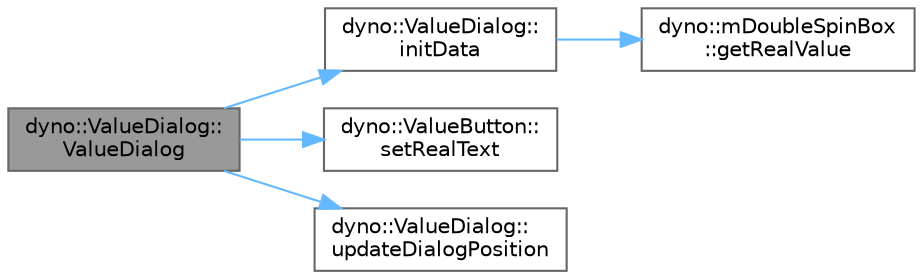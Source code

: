 digraph "dyno::ValueDialog::ValueDialog"
{
 // LATEX_PDF_SIZE
  bgcolor="transparent";
  edge [fontname=Helvetica,fontsize=10,labelfontname=Helvetica,labelfontsize=10];
  node [fontname=Helvetica,fontsize=10,shape=box,height=0.2,width=0.4];
  rankdir="LR";
  Node1 [id="Node000001",label="dyno::ValueDialog::\lValueDialog",height=0.2,width=0.4,color="gray40", fillcolor="grey60", style="filled", fontcolor="black",tooltip=" "];
  Node1 -> Node2 [id="edge1_Node000001_Node000002",color="steelblue1",style="solid",tooltip=" "];
  Node2 [id="Node000002",label="dyno::ValueDialog::\linitData",height=0.2,width=0.4,color="grey40", fillcolor="white", style="filled",URL="$classdyno_1_1_value_dialog.html#a8fddf18da1b2b41482abc27ee2ecea14",tooltip=" "];
  Node2 -> Node3 [id="edge2_Node000002_Node000003",color="steelblue1",style="solid",tooltip=" "];
  Node3 [id="Node000003",label="dyno::mDoubleSpinBox\l::getRealValue",height=0.2,width=0.4,color="grey40", fillcolor="white", style="filled",URL="$classdyno_1_1m_double_spin_box.html#a3b0a418a4ed7b88127e8a07cf5f587e6",tooltip=" "];
  Node1 -> Node4 [id="edge3_Node000001_Node000004",color="steelblue1",style="solid",tooltip=" "];
  Node4 [id="Node000004",label="dyno::ValueButton::\lsetRealText",height=0.2,width=0.4,color="grey40", fillcolor="white", style="filled",URL="$classdyno_1_1_value_button.html#a89b96f4511a386464ed51649fa3d01b5",tooltip=" "];
  Node1 -> Node5 [id="edge4_Node000001_Node000005",color="steelblue1",style="solid",tooltip=" "];
  Node5 [id="Node000005",label="dyno::ValueDialog::\lupdateDialogPosition",height=0.2,width=0.4,color="grey40", fillcolor="white", style="filled",URL="$classdyno_1_1_value_dialog.html#ac1dbb960db093a687818e116eea20b67",tooltip=" "];
}
